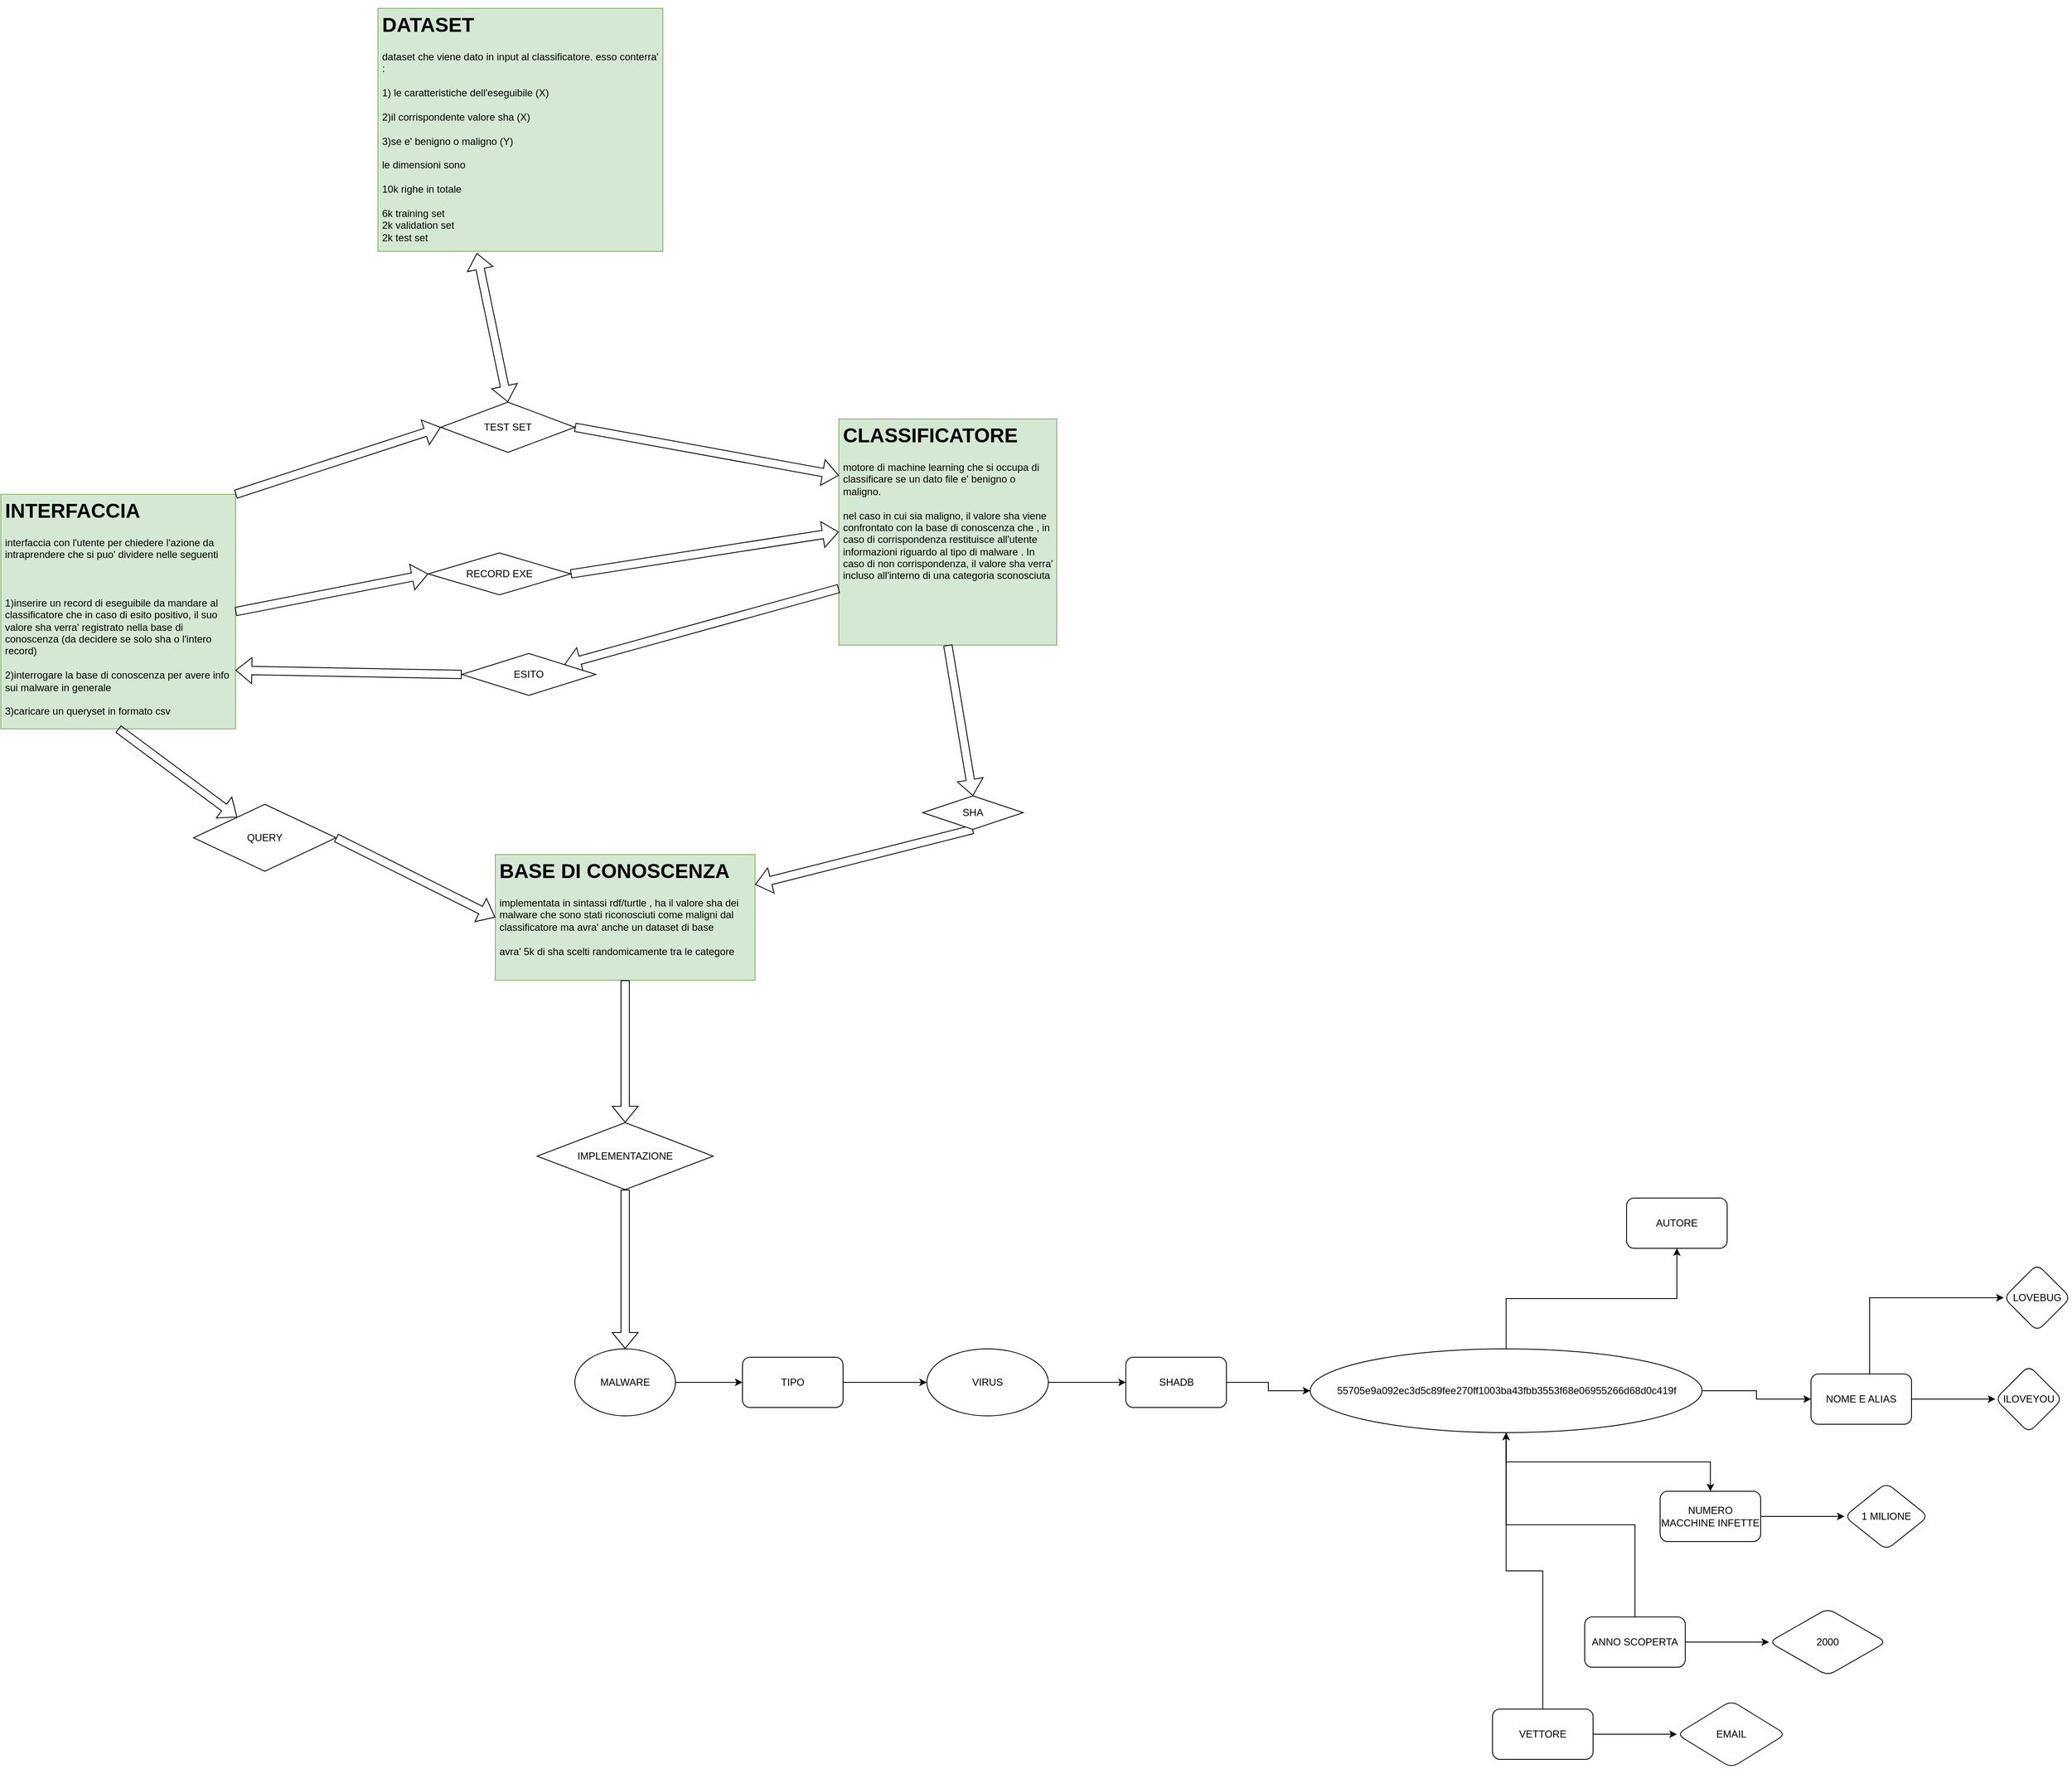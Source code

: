 <mxfile version="20.7.4" type="device"><diagram id="_cyoZez5ZivJiumYIEtg" name="Pagina-1"><mxGraphModel dx="2261" dy="1948" grid="1" gridSize="10" guides="1" tooltips="1" connect="1" arrows="1" fold="1" page="1" pageScale="1" pageWidth="827" pageHeight="1169" math="0" shadow="0"><root><mxCell id="0"/><mxCell id="1" parent="0"/><mxCell id="HBYMOLrzci5RTCEyd697-1" value="&lt;h1&gt;INTERFACCIA&lt;/h1&gt;&lt;div&gt;interfaccia con l'utente per chiedere l'azione da intraprendere che si puo' dividere nelle seguenti&lt;/div&gt;&lt;div&gt;&lt;br&gt;&lt;/div&gt;&lt;div&gt;&lt;br&gt;&lt;/div&gt;&lt;div&gt;&lt;br&gt;&lt;/div&gt;&lt;div&gt;1)inserire un record di eseguibile da mandare al classificatore che in caso di esito positivo, il suo valore sha verra' registrato nella base di conoscenza (da decidere se solo sha o l'intero record)&lt;/div&gt;&lt;div&gt;&lt;br&gt;&lt;/div&gt;&lt;div&gt;2)interrogare la base di conoscenza per avere info sui malware in generale&lt;/div&gt;&lt;div&gt;&lt;br&gt;&lt;/div&gt;&lt;div&gt;3)caricare un queryset in formato csv&lt;/div&gt;" style="text;html=1;strokeColor=#82b366;fillColor=#d5e8d4;spacing=5;spacingTop=-20;whiteSpace=wrap;overflow=hidden;rounded=0;" parent="1" vertex="1"><mxGeometry x="-60" y="250" width="280" height="280" as="geometry"/></mxCell><mxCell id="HBYMOLrzci5RTCEyd697-8" value="" style="shape=flexArrow;endArrow=classic;html=1;rounded=0;exitX=1;exitY=0.5;exitDx=0;exitDy=0;entryX=0;entryY=0.5;entryDx=0;entryDy=0;" parent="1" source="HBYMOLrzci5RTCEyd697-1" target="HBYMOLrzci5RTCEyd697-9" edge="1"><mxGeometry width="50" height="50" relative="1" as="geometry"><mxPoint x="340" y="480" as="sourcePoint"/><mxPoint x="390" y="430" as="targetPoint"/></mxGeometry></mxCell><mxCell id="HBYMOLrzci5RTCEyd697-9" value="RECORD EXE" style="rhombus;whiteSpace=wrap;html=1;" parent="1" vertex="1"><mxGeometry x="450" y="320" width="170" height="50" as="geometry"/></mxCell><mxCell id="HBYMOLrzci5RTCEyd697-10" value="&lt;h1&gt;CLASSIFICATORE&lt;/h1&gt;&lt;div&gt;motore di machine learning che si occupa di classificare se un dato file e' benigno o maligno.&lt;/div&gt;&lt;div&gt;&lt;br&gt;&lt;/div&gt;&lt;div&gt;nel caso in cui sia maligno, il valore sha viene confrontato con la base di conoscenza che , in caso di corrispondenza restituisce all'utente informazioni riguardo al tipo di malware . In caso di non corrispondenza, il valore sha verra' incluso all'interno di una categoria sconosciuta&lt;/div&gt;" style="text;html=1;strokeColor=#82b366;fillColor=#d5e8d4;spacing=5;spacingTop=-20;whiteSpace=wrap;overflow=hidden;rounded=0;" parent="1" vertex="1"><mxGeometry x="940" y="160" width="260" height="270" as="geometry"/></mxCell><mxCell id="HBYMOLrzci5RTCEyd697-11" value="" style="shape=flexArrow;endArrow=classic;html=1;rounded=0;entryX=0;entryY=0.5;entryDx=0;entryDy=0;exitX=1;exitY=0.5;exitDx=0;exitDy=0;" parent="1" source="HBYMOLrzci5RTCEyd697-9" target="HBYMOLrzci5RTCEyd697-10" edge="1"><mxGeometry width="50" height="50" relative="1" as="geometry"><mxPoint x="690" y="480" as="sourcePoint"/><mxPoint x="740" y="430" as="targetPoint"/></mxGeometry></mxCell><mxCell id="HBYMOLrzci5RTCEyd697-12" value="" style="shape=flexArrow;endArrow=classic;html=1;rounded=0;exitX=0.5;exitY=1;exitDx=0;exitDy=0;" parent="1" source="HBYMOLrzci5RTCEyd697-14" target="HBYMOLrzci5RTCEyd697-13" edge="1"><mxGeometry width="50" height="50" relative="1" as="geometry"><mxPoint x="920" y="550" as="sourcePoint"/><mxPoint x="740" y="550" as="targetPoint"/><Array as="points"/></mxGeometry></mxCell><mxCell id="HBYMOLrzci5RTCEyd697-13" value="&lt;h1&gt;BASE DI CONOSCENZA&lt;/h1&gt;&lt;div&gt;implementata in sintassi rdf/turtle , ha il valore sha dei malware che sono stati riconosciuti come maligni dal classificatore ma avra' anche un dataset di base&amp;nbsp;&lt;/div&gt;&lt;div&gt;&lt;br&gt;&lt;/div&gt;&lt;div&gt;avra' 5k di sha scelti randomicamente tra le categore&lt;/div&gt;" style="text;html=1;strokeColor=#82b366;fillColor=#d5e8d4;spacing=5;spacingTop=-20;whiteSpace=wrap;overflow=hidden;rounded=0;" parent="1" vertex="1"><mxGeometry x="530" y="680" width="310" height="150" as="geometry"/></mxCell><mxCell id="HBYMOLrzci5RTCEyd697-14" value="SHA" style="rhombus;whiteSpace=wrap;html=1;" parent="1" vertex="1"><mxGeometry x="1040" y="610" width="120" height="40" as="geometry"/></mxCell><mxCell id="HBYMOLrzci5RTCEyd697-16" value="" style="shape=flexArrow;endArrow=classic;html=1;rounded=0;entryX=0.5;entryY=0;entryDx=0;entryDy=0;exitX=0.5;exitY=1;exitDx=0;exitDy=0;" parent="1" source="HBYMOLrzci5RTCEyd697-10" target="HBYMOLrzci5RTCEyd697-14" edge="1"><mxGeometry width="50" height="50" relative="1" as="geometry"><mxPoint x="690" y="730" as="sourcePoint"/><mxPoint x="740" y="680" as="targetPoint"/></mxGeometry></mxCell><mxCell id="HBYMOLrzci5RTCEyd697-18" value="" style="shape=flexArrow;endArrow=classic;html=1;rounded=0;" parent="1" source="HBYMOLrzci5RTCEyd697-13" target="HBYMOLrzci5RTCEyd697-19" edge="1"><mxGeometry width="50" height="50" relative="1" as="geometry"><mxPoint x="690" y="1140" as="sourcePoint"/><mxPoint x="740" y="1090" as="targetPoint"/></mxGeometry></mxCell><mxCell id="HBYMOLrzci5RTCEyd697-19" value="IMPLEMENTAZIONE" style="rhombus;whiteSpace=wrap;html=1;" parent="1" vertex="1"><mxGeometry x="580" y="1000" width="210" height="80" as="geometry"/></mxCell><mxCell id="HBYMOLrzci5RTCEyd697-20" value="" style="shape=flexArrow;endArrow=classic;html=1;rounded=0;exitX=0.5;exitY=1;exitDx=0;exitDy=0;" parent="1" source="HBYMOLrzci5RTCEyd697-19" target="HBYMOLrzci5RTCEyd697-21" edge="1"><mxGeometry width="50" height="50" relative="1" as="geometry"><mxPoint x="690" y="1140" as="sourcePoint"/><mxPoint x="690" y="1220" as="targetPoint"/></mxGeometry></mxCell><mxCell id="HBYMOLrzci5RTCEyd697-23" value="" style="edgeStyle=orthogonalEdgeStyle;rounded=0;orthogonalLoop=1;jettySize=auto;html=1;" parent="1" source="HBYMOLrzci5RTCEyd697-21" target="HBYMOLrzci5RTCEyd697-22" edge="1"><mxGeometry relative="1" as="geometry"/></mxCell><mxCell id="HBYMOLrzci5RTCEyd697-21" value="MALWARE" style="ellipse;whiteSpace=wrap;html=1;" parent="1" vertex="1"><mxGeometry x="625" y="1270" width="120" height="80" as="geometry"/></mxCell><mxCell id="HBYMOLrzci5RTCEyd697-25" value="" style="edgeStyle=orthogonalEdgeStyle;rounded=0;orthogonalLoop=1;jettySize=auto;html=1;" parent="1" source="HBYMOLrzci5RTCEyd697-22" target="HBYMOLrzci5RTCEyd697-24" edge="1"><mxGeometry relative="1" as="geometry"/></mxCell><mxCell id="HBYMOLrzci5RTCEyd697-22" value="TIPO" style="rounded=1;whiteSpace=wrap;html=1;" parent="1" vertex="1"><mxGeometry x="825" y="1280" width="120" height="60" as="geometry"/></mxCell><mxCell id="HBYMOLrzci5RTCEyd697-29" value="" style="edgeStyle=orthogonalEdgeStyle;rounded=0;orthogonalLoop=1;jettySize=auto;html=1;" parent="1" source="HBYMOLrzci5RTCEyd697-24" target="HBYMOLrzci5RTCEyd697-28" edge="1"><mxGeometry relative="1" as="geometry"/></mxCell><mxCell id="HBYMOLrzci5RTCEyd697-24" value="VIRUS" style="ellipse;whiteSpace=wrap;html=1;rounded=1;" parent="1" vertex="1"><mxGeometry x="1045" y="1270" width="145" height="80" as="geometry"/></mxCell><mxCell id="HBYMOLrzci5RTCEyd697-31" value="" style="edgeStyle=orthogonalEdgeStyle;rounded=0;orthogonalLoop=1;jettySize=auto;html=1;" parent="1" source="HBYMOLrzci5RTCEyd697-28" target="HBYMOLrzci5RTCEyd697-30" edge="1"><mxGeometry relative="1" as="geometry"/></mxCell><mxCell id="HBYMOLrzci5RTCEyd697-28" value="SHADB" style="whiteSpace=wrap;html=1;rounded=1;" parent="1" vertex="1"><mxGeometry x="1282.5" y="1280" width="120" height="60" as="geometry"/></mxCell><mxCell id="HBYMOLrzci5RTCEyd697-33" value="" style="edgeStyle=orthogonalEdgeStyle;rounded=0;orthogonalLoop=1;jettySize=auto;html=1;" parent="1" source="HBYMOLrzci5RTCEyd697-30" target="HBYMOLrzci5RTCEyd697-32" edge="1"><mxGeometry relative="1" as="geometry"/></mxCell><mxCell id="HBYMOLrzci5RTCEyd697-39" value="" style="edgeStyle=orthogonalEdgeStyle;rounded=0;orthogonalLoop=1;jettySize=auto;html=1;" parent="1" source="HBYMOLrzci5RTCEyd697-30" target="HBYMOLrzci5RTCEyd697-38" edge="1"><mxGeometry relative="1" as="geometry"/></mxCell><mxCell id="HBYMOLrzci5RTCEyd697-54" value="" style="edgeStyle=orthogonalEdgeStyle;rounded=0;orthogonalLoop=1;jettySize=auto;html=1;" parent="1" source="HBYMOLrzci5RTCEyd697-30" target="HBYMOLrzci5RTCEyd697-53" edge="1"><mxGeometry relative="1" as="geometry"/></mxCell><mxCell id="HBYMOLrzci5RTCEyd697-30" value="&lt;span style=&quot;font-size: 12px;&quot;&gt;55705e9a092ec3d5c89fee270ff1003ba43fbb3553f68e06955266d68d0c419f&lt;/span&gt;" style="ellipse;whiteSpace=wrap;html=1;rounded=1;" parent="1" vertex="1"><mxGeometry x="1502.5" y="1270" width="467.5" height="100" as="geometry"/></mxCell><mxCell id="HBYMOLrzci5RTCEyd697-35" value="" style="edgeStyle=orthogonalEdgeStyle;rounded=0;orthogonalLoop=1;jettySize=auto;html=1;" parent="1" source="HBYMOLrzci5RTCEyd697-32" target="HBYMOLrzci5RTCEyd697-34" edge="1"><mxGeometry relative="1" as="geometry"/></mxCell><mxCell id="HBYMOLrzci5RTCEyd697-37" value="" style="edgeStyle=orthogonalEdgeStyle;rounded=0;orthogonalLoop=1;jettySize=auto;html=1;" parent="1" source="HBYMOLrzci5RTCEyd697-32" target="HBYMOLrzci5RTCEyd697-36" edge="1"><mxGeometry relative="1" as="geometry"><Array as="points"><mxPoint x="2170" y="1209"/></Array></mxGeometry></mxCell><mxCell id="HBYMOLrzci5RTCEyd697-32" value="NOME E ALIAS" style="whiteSpace=wrap;html=1;rounded=1;" parent="1" vertex="1"><mxGeometry x="2100" y="1300" width="120" height="60" as="geometry"/></mxCell><mxCell id="HBYMOLrzci5RTCEyd697-34" value="ILOVEYOU" style="rhombus;whiteSpace=wrap;html=1;rounded=1;" parent="1" vertex="1"><mxGeometry x="2320" y="1290" width="80" height="80" as="geometry"/></mxCell><mxCell id="HBYMOLrzci5RTCEyd697-36" value="LOVEBUG" style="rhombus;whiteSpace=wrap;html=1;rounded=1;" parent="1" vertex="1"><mxGeometry x="2330" y="1169" width="80" height="80" as="geometry"/></mxCell><mxCell id="HBYMOLrzci5RTCEyd697-41" value="" style="edgeStyle=orthogonalEdgeStyle;rounded=0;orthogonalLoop=1;jettySize=auto;html=1;" parent="1" source="HBYMOLrzci5RTCEyd697-38" target="HBYMOLrzci5RTCEyd697-40" edge="1"><mxGeometry relative="1" as="geometry"/></mxCell><mxCell id="HBYMOLrzci5RTCEyd697-38" value="NUMERO MACCHINE INFETTE" style="whiteSpace=wrap;html=1;rounded=1;" parent="1" vertex="1"><mxGeometry x="1920" y="1440" width="120" height="60" as="geometry"/></mxCell><mxCell id="HBYMOLrzci5RTCEyd697-40" value="1 MILIONE" style="rhombus;whiteSpace=wrap;html=1;rounded=1;" parent="1" vertex="1"><mxGeometry x="2140" y="1430" width="100" height="80" as="geometry"/></mxCell><mxCell id="HBYMOLrzci5RTCEyd697-43" value="" style="edgeStyle=orthogonalEdgeStyle;rounded=0;orthogonalLoop=1;jettySize=auto;html=1;" parent="1" source="HBYMOLrzci5RTCEyd697-42" target="HBYMOLrzci5RTCEyd697-30" edge="1"><mxGeometry relative="1" as="geometry"/></mxCell><mxCell id="HBYMOLrzci5RTCEyd697-45" value="" style="edgeStyle=orthogonalEdgeStyle;rounded=0;orthogonalLoop=1;jettySize=auto;html=1;" parent="1" source="HBYMOLrzci5RTCEyd697-42" target="HBYMOLrzci5RTCEyd697-44" edge="1"><mxGeometry relative="1" as="geometry"/></mxCell><mxCell id="HBYMOLrzci5RTCEyd697-42" value="ANNO SCOPERTA" style="rounded=1;whiteSpace=wrap;html=1;" parent="1" vertex="1"><mxGeometry x="1830" y="1590" width="120" height="60" as="geometry"/></mxCell><mxCell id="HBYMOLrzci5RTCEyd697-44" value="2000" style="rhombus;whiteSpace=wrap;html=1;rounded=1;" parent="1" vertex="1"><mxGeometry x="2050" y="1580" width="140" height="80" as="geometry"/></mxCell><mxCell id="HBYMOLrzci5RTCEyd697-48" value="" style="edgeStyle=orthogonalEdgeStyle;rounded=0;orthogonalLoop=1;jettySize=auto;html=1;" parent="1" source="HBYMOLrzci5RTCEyd697-46" target="HBYMOLrzci5RTCEyd697-30" edge="1"><mxGeometry relative="1" as="geometry"/></mxCell><mxCell id="HBYMOLrzci5RTCEyd697-50" value="" style="edgeStyle=orthogonalEdgeStyle;rounded=0;orthogonalLoop=1;jettySize=auto;html=1;" parent="1" source="HBYMOLrzci5RTCEyd697-46" target="HBYMOLrzci5RTCEyd697-49" edge="1"><mxGeometry relative="1" as="geometry"/></mxCell><mxCell id="HBYMOLrzci5RTCEyd697-46" value="VETTORE" style="rounded=1;whiteSpace=wrap;html=1;" parent="1" vertex="1"><mxGeometry x="1720" y="1700" width="120" height="60" as="geometry"/></mxCell><mxCell id="HBYMOLrzci5RTCEyd697-49" value="EMAIL" style="rhombus;whiteSpace=wrap;html=1;rounded=1;" parent="1" vertex="1"><mxGeometry x="1940" y="1690" width="130" height="80" as="geometry"/></mxCell><mxCell id="HBYMOLrzci5RTCEyd697-53" value="AUTORE" style="whiteSpace=wrap;html=1;rounded=1;" parent="1" vertex="1"><mxGeometry x="1880" y="1090" width="120" height="60" as="geometry"/></mxCell><mxCell id="HBYMOLrzci5RTCEyd697-55" value="" style="shape=flexArrow;endArrow=classic;html=1;rounded=0;exitX=0.5;exitY=1;exitDx=0;exitDy=0;" parent="1" source="HBYMOLrzci5RTCEyd697-1" target="HBYMOLrzci5RTCEyd697-56" edge="1"><mxGeometry width="50" height="50" relative="1" as="geometry"><mxPoint x="570" y="550" as="sourcePoint"/><mxPoint x="160" y="630" as="targetPoint"/></mxGeometry></mxCell><mxCell id="HBYMOLrzci5RTCEyd697-56" value="QUERY" style="rhombus;whiteSpace=wrap;html=1;" parent="1" vertex="1"><mxGeometry x="170" y="620" width="170" height="80" as="geometry"/></mxCell><mxCell id="HBYMOLrzci5RTCEyd697-57" value="" style="shape=flexArrow;endArrow=classic;html=1;rounded=0;exitX=1;exitY=0.5;exitDx=0;exitDy=0;entryX=0;entryY=0.5;entryDx=0;entryDy=0;" parent="1" source="HBYMOLrzci5RTCEyd697-56" target="HBYMOLrzci5RTCEyd697-13" edge="1"><mxGeometry width="50" height="50" relative="1" as="geometry"><mxPoint x="570" y="550" as="sourcePoint"/><mxPoint x="620" y="500" as="targetPoint"/></mxGeometry></mxCell><mxCell id="HBYMOLrzci5RTCEyd697-58" value="" style="shape=flexArrow;endArrow=classic;html=1;rounded=0;exitX=0;exitY=0.75;exitDx=0;exitDy=0;" parent="1" source="HBYMOLrzci5RTCEyd697-10" target="HBYMOLrzci5RTCEyd697-59" edge="1"><mxGeometry width="50" height="50" relative="1" as="geometry"><mxPoint x="570" y="550" as="sourcePoint"/><mxPoint x="550" y="400" as="targetPoint"/></mxGeometry></mxCell><mxCell id="HBYMOLrzci5RTCEyd697-59" value="ESITO" style="rhombus;whiteSpace=wrap;html=1;" parent="1" vertex="1"><mxGeometry x="490" y="440" width="160" height="50" as="geometry"/></mxCell><mxCell id="HBYMOLrzci5RTCEyd697-60" value="" style="shape=flexArrow;endArrow=classic;html=1;rounded=0;entryX=1;entryY=0.75;entryDx=0;entryDy=0;exitX=0;exitY=0.5;exitDx=0;exitDy=0;" parent="1" source="HBYMOLrzci5RTCEyd697-59" target="HBYMOLrzci5RTCEyd697-1" edge="1"><mxGeometry width="50" height="50" relative="1" as="geometry"><mxPoint x="570" y="550" as="sourcePoint"/><mxPoint x="620" y="500" as="targetPoint"/></mxGeometry></mxCell><mxCell id="HBYMOLrzci5RTCEyd697-64" value="&lt;h1&gt;DATASET&lt;/h1&gt;&lt;div&gt;dataset che viene dato in input al classificatore. esso conterra' :&lt;/div&gt;&lt;div&gt;&lt;br&gt;&lt;/div&gt;&lt;div&gt;1) le caratteristiche dell'eseguibile (X)&lt;/div&gt;&lt;div&gt;&lt;br&gt;&lt;/div&gt;&lt;div&gt;2)il corrispondente valore sha (X)&lt;/div&gt;&lt;div&gt;&lt;br&gt;&lt;/div&gt;&lt;div&gt;3)se e' benigno o maligno (Y)&lt;/div&gt;&lt;div&gt;&lt;br&gt;&lt;/div&gt;&lt;div&gt;le dimensioni sono&amp;nbsp;&lt;/div&gt;&lt;div&gt;&lt;br&gt;&lt;/div&gt;&lt;div&gt;10k righe in totale&amp;nbsp;&lt;/div&gt;&lt;div&gt;&lt;br&gt;&lt;/div&gt;&lt;div&gt;6k training set&lt;/div&gt;&lt;div&gt;2k validation set&lt;/div&gt;&lt;div&gt;2k test set&lt;/div&gt;" style="text;html=1;strokeColor=#82b366;fillColor=#d5e8d4;spacing=5;spacingTop=-20;whiteSpace=wrap;overflow=hidden;rounded=0;" parent="1" vertex="1"><mxGeometry x="390" y="-330" width="340" height="290" as="geometry"/></mxCell><mxCell id="HBYMOLrzci5RTCEyd697-66" value="TEST SET" style="rhombus;whiteSpace=wrap;html=1;" parent="1" vertex="1"><mxGeometry x="465" y="140" width="160" height="60" as="geometry"/></mxCell><mxCell id="HBYMOLrzci5RTCEyd697-67" value="" style="shape=flexArrow;endArrow=classic;html=1;rounded=0;entryX=0;entryY=0.5;entryDx=0;entryDy=0;exitX=1;exitY=0;exitDx=0;exitDy=0;" parent="1" source="HBYMOLrzci5RTCEyd697-1" target="HBYMOLrzci5RTCEyd697-66" edge="1"><mxGeometry width="50" height="50" relative="1" as="geometry"><mxPoint x="570" y="220" as="sourcePoint"/><mxPoint x="620" y="170" as="targetPoint"/></mxGeometry></mxCell><mxCell id="HBYMOLrzci5RTCEyd697-69" value="" style="shape=flexArrow;endArrow=classic;startArrow=classic;html=1;rounded=0;exitX=0.5;exitY=0;exitDx=0;exitDy=0;entryX=0.347;entryY=1.007;entryDx=0;entryDy=0;entryPerimeter=0;" parent="1" target="HBYMOLrzci5RTCEyd697-64" edge="1" source="HBYMOLrzci5RTCEyd697-66"><mxGeometry width="100" height="100" relative="1" as="geometry"><mxPoint x="550" y="150" as="sourcePoint"/><mxPoint x="650" y="150" as="targetPoint"/></mxGeometry></mxCell><mxCell id="HBYMOLrzci5RTCEyd697-70" value="" style="shape=flexArrow;endArrow=classic;html=1;rounded=0;entryX=0;entryY=0.25;entryDx=0;entryDy=0;exitX=1;exitY=0.5;exitDx=0;exitDy=0;" parent="1" source="HBYMOLrzci5RTCEyd697-66" target="HBYMOLrzci5RTCEyd697-10" edge="1"><mxGeometry width="50" height="50" relative="1" as="geometry"><mxPoint x="570" y="220" as="sourcePoint"/><mxPoint x="620" y="170" as="targetPoint"/></mxGeometry></mxCell></root></mxGraphModel></diagram></mxfile>